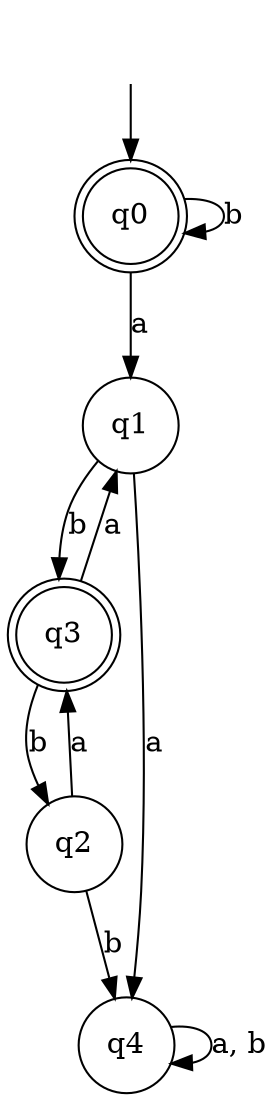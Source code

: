 digraph Automaton {

q1 [shape = circle];

q2 [shape = circle];

q3 [shape = doublecircle];

q4 [shape = circle];

_nil [style = invis];

q0 [shape = doublecircle];

q3 -> q1 [label = "a"];

_nil -> q0;

q3 -> q2 [label = "b"];

q1 -> q3 [label = "b"];

q1 -> q4 [label = "a"];

q0 -> q0 [label = "b"];

q2 -> q3 [label = "a"];

q2 -> q4 [label = "b"];

q0 -> q1 [label = "a"];

q4 -> q4 [label = "a, b"];

}
